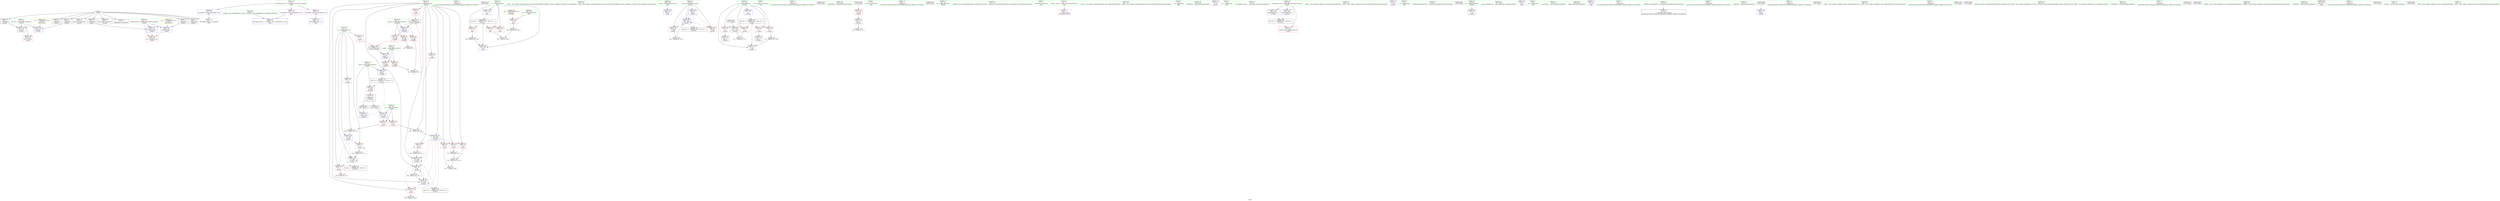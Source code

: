 digraph "SVFG" {
	label="SVFG";

	Node0x55ed48efda30 [shape=record,color=grey,label="{NodeID: 0\nNullPtr}"];
	Node0x55ed48efda30 -> Node0x55ed48f1a480[style=solid];
	Node0x55ed48efda30 -> Node0x55ed48f1a580[style=solid];
	Node0x55ed48efda30 -> Node0x55ed48f1a650[style=solid];
	Node0x55ed48efda30 -> Node0x55ed48f1a720[style=solid];
	Node0x55ed48efda30 -> Node0x55ed48f1a7f0[style=solid];
	Node0x55ed48efda30 -> Node0x55ed48f1a8c0[style=solid];
	Node0x55ed48efda30 -> Node0x55ed48f1a990[style=solid];
	Node0x55ed48efda30 -> Node0x55ed48f1aa60[style=solid];
	Node0x55ed48efda30 -> Node0x55ed48f1ab30[style=solid];
	Node0x55ed48efda30 -> Node0x55ed48f1e760[style=solid];
	Node0x55ed48f195d0 [shape=record,color=red,label="{NodeID: 97\n198\<--79\n\<--B\n_Z4calcv\n}"];
	Node0x55ed48f195d0 -> Node0x55ed48f256d0[style=solid];
	Node0x55ed48f16f60 [shape=record,color=green,label="{NodeID: 14\n142\<--1\n\<--dummyObj\nCan only get source location for instruction, argument, global var or function.}"];
	Node0x55ed48f40820 [shape=record,color=black,label="{NodeID: 277\n284 = PHI()\n}"];
	Node0x55ed48f19110 [shape=record,color=red,label="{NodeID: 111\n279\<--268\n\<--TC\nmain\n}"];
	Node0x55ed48f19110 -> Node0x55ed48f24f50[style=solid];
	Node0x55ed48f17ad0 [shape=record,color=green,label="{NodeID: 28\n77\<--78\nA\<--A_field_insensitive\n_Z4calcv\n}"];
	Node0x55ed48f17ad0 -> Node0x55ed48f1bea0[style=solid];
	Node0x55ed48f17ad0 -> Node0x55ed48f1bf70[style=solid];
	Node0x55ed48f17ad0 -> Node0x55ed48f1c040[style=solid];
	Node0x55ed48f17ad0 -> Node0x55ed48f1c110[style=solid];
	Node0x55ed48f17ad0 -> Node0x55ed48f1f080[style=solid];
	Node0x55ed48f17ad0 -> Node0x55ed48f1f490[style=solid];
	Node0x55ed48f24650 [shape=record,color=grey,label="{NodeID: 208\n294 = Binary(293, 138, )\n}"];
	Node0x55ed48f24650 -> Node0x55ed48f1fb10[style=solid];
	Node0x55ed48f1ee10 [shape=record,color=blue,label="{NodeID: 125\n85\<--132\nehselector.slot\<--\n_Z4calcv\n}"];
	Node0x55ed48f1ee10 -> Node0x55ed48f19840[style=dashed];
	Node0x55ed48f186f0 [shape=record,color=green,label="{NodeID: 42\n143\<--144\n_ZNSt7__cxx1119basic_istringstreamIcSt11char_traitsIcESaIcEEC1ERKNS_12basic_stringIcS2_S3_EESt13_Ios_Openmode\<--_ZNSt7__cxx1119basic_istringstreamIcSt11char_traitsIcESaIcEEC1ERKNS_12basic_stringIcS2_S3_EESt13_Ios_Openmode_field_insensitive\n}"];
	Node0x55ed48f1f970 [shape=record,color=blue,label="{NodeID: 139\n266\<--104\nretval\<--\nmain\n}"];
	Node0x55ed48f1a480 [shape=record,color=black,label="{NodeID: 56\n2\<--3\ndummyVal\<--dummyVal\n}"];
	Node0x55ed48f30620 [shape=record,color=black,label="{NodeID: 236\nMR_22V_2 = PHI(MR_22V_4, MR_22V_1, )\npts\{96 \}\n}"];
	Node0x55ed48f1b040 [shape=record,color=black,label="{NodeID: 70\n114\<--113\nconv2\<--\n_Z4calcv\n}"];
	Node0x55ed48f1bc30 [shape=record,color=red,label="{NodeID: 84\n58\<--54\n\<--b.addr\n_Z3gcdxx\n}"];
	Node0x55ed48f1bc30 -> Node0x55ed48f25550[style=solid];
	Node0x55ed48f0bf40 [shape=record,color=green,label="{NodeID: 1\n7\<--1\n__dso_handle\<--dummyObj\nGlob }"];
	Node0x55ed48f196a0 [shape=record,color=red,label="{NodeID: 98\n205\<--79\n\<--B\n_Z4calcv\n}"];
	Node0x55ed48f196a0 -> Node0x55ed48f1d3f0[style=solid];
	Node0x55ed48f16ff0 [shape=record,color=green,label="{NodeID: 15\n187\<--1\n\<--dummyObj\nCan only get source location for instruction, argument, global var or function.}"];
	Node0x55ed48f40920 [shape=record,color=black,label="{NodeID: 278\n286 = PHI()\n}"];
	Node0x55ed48f191e0 [shape=record,color=red,label="{NodeID: 112\n278\<--270\n\<--T\nmain\n}"];
	Node0x55ed48f191e0 -> Node0x55ed48f259d0[style=solid];
	Node0x55ed48f17ba0 [shape=record,color=green,label="{NodeID: 29\n79\<--80\nB\<--B_field_insensitive\n_Z4calcv\n}"];
	Node0x55ed48f17ba0 -> Node0x55ed48f1c1e0[style=solid];
	Node0x55ed48f17ba0 -> Node0x55ed48f1c2b0[style=solid];
	Node0x55ed48f17ba0 -> Node0x55ed48f1c380[style=solid];
	Node0x55ed48f17ba0 -> Node0x55ed48f1c450[style=solid];
	Node0x55ed48f17ba0 -> Node0x55ed48f1c520[style=solid];
	Node0x55ed48f17ba0 -> Node0x55ed48f19500[style=solid];
	Node0x55ed48f17ba0 -> Node0x55ed48f195d0[style=solid];
	Node0x55ed48f17ba0 -> Node0x55ed48f196a0[style=solid];
	Node0x55ed48f17ba0 -> Node0x55ed48f1f150[style=solid];
	Node0x55ed48f17ba0 -> Node0x55ed48f1f560[style=solid];
	Node0x55ed48f17ba0 -> Node0x55ed48f1f7d0[style=solid];
	Node0x55ed48f247d0 [shape=record,color=grey,label="{NodeID: 209\n203 = Binary(202, 200, )\n}"];
	Node0x55ed48f247d0 -> Node0x55ed48f1f700[style=solid];
	Node0x55ed48f1eee0 [shape=record,color=blue,label="{NodeID: 126\n87\<--137\ni\<--inc\n_Z4calcv\n}"];
	Node0x55ed48f1eee0 -> Node0x55ed48f2e320[style=dashed];
	Node0x55ed48f187f0 [shape=record,color=green,label="{NodeID: 43\n147\<--148\n_ZNSirsERx\<--_ZNSirsERx_field_insensitive\n}"];
	Node0x55ed48f1fa40 [shape=record,color=blue,label="{NodeID: 140\n270\<--138\nT\<--\nmain\n}"];
	Node0x55ed48f1fa40 -> Node0x55ed48f2f220[style=dashed];
	Node0x55ed48f1a580 [shape=record,color=black,label="{NodeID: 57\n129\<--3\n\<--dummyVal\n_Z4calcv\n}"];
	Node0x55ed48f1b110 [shape=record,color=black,label="{NodeID: 71\n119\<--118\nconv5\<--\n_Z4calcv\n}"];
	Node0x55ed48f1b110 -> Node0x55ed48f25250[style=solid];
	Node0x55ed48f1bd00 [shape=record,color=red,label="{NodeID: 85\n65\<--54\n\<--b.addr\n_Z3gcdxx\n|{<s0>3}}"];
	Node0x55ed48f1bd00:s0 -> Node0x55ed48f40af0[style=solid,color=red];
	Node0x55ed48f0bfd0 [shape=record,color=green,label="{NodeID: 2\n8\<--1\n_ZSt3cin\<--dummyObj\nGlob }"];
	Node0x55ed48f19770 [shape=record,color=red,label="{NodeID: 99\n226\<--83\nexn\<--exn.slot\n_Z4calcv\n}"];
	Node0x55ed48f17080 [shape=record,color=green,label="{NodeID: 16\n200\<--1\n\<--dummyObj\nCan only get source location for instruction, argument, global var or function.}"];
	Node0x55ed48f40a20 [shape=record,color=black,label="{NodeID: 279\n290 = PHI()\n}"];
	Node0x55ed48f192b0 [shape=record,color=red,label="{NodeID: 113\n285\<--270\n\<--T\nmain\n}"];
	Node0x55ed48f17c70 [shape=record,color=green,label="{NodeID: 30\n81\<--82\nin\<--in_field_insensitive\n_Z4calcv\n}"];
	Node0x55ed48f24950 [shape=record,color=grey,label="{NodeID: 210\n156 = Binary(155, 154, )\n}"];
	Node0x55ed48f24950 -> Node0x55ed48f1f080[style=solid];
	Node0x55ed48f1efb0 [shape=record,color=blue,label="{NodeID: 127\n91\<--152\nG\<--call17\n_Z4calcv\n}"];
	Node0x55ed48f1efb0 -> Node0x55ed48f19c50[style=dashed];
	Node0x55ed48f1efb0 -> Node0x55ed48f18d00[style=dashed];
	Node0x55ed48f188f0 [shape=record,color=green,label="{NodeID: 44\n171\<--172\n_ZStlsISt11char_traitsIcEERSt13basic_ostreamIcT_ES5_PKc\<--_ZStlsISt11char_traitsIcEERSt13basic_ostreamIcT_ES5_PKc_field_insensitive\n}"];
	Node0x55ed48f2ca20 [shape=record,color=black,label="{NodeID: 224\nMR_2V_3 = PHI(MR_2V_4, MR_2V_2, )\npts\{51 \}\n}"];
	Node0x55ed48f2ca20 -> Node0x55ed48f1b9c0[style=dashed];
	Node0x55ed48f1fb10 [shape=record,color=blue,label="{NodeID: 141\n270\<--294\nT\<--inc\nmain\n}"];
	Node0x55ed48f1fb10 -> Node0x55ed48f2f220[style=dashed];
	Node0x55ed48f1a650 [shape=record,color=black,label="{NodeID: 58\n130\<--3\n\<--dummyVal\n_Z4calcv\n}"];
	Node0x55ed48f1a650 -> Node0x55ed48f1ed40[style=solid];
	Node0x55ed48f1b1e0 [shape=record,color=black,label="{NodeID: 72\n124\<--123\nconv7\<--\n_Z4calcv\n}"];
	Node0x55ed48f1bdd0 [shape=record,color=red,label="{NodeID: 86\n67\<--54\n\<--b.addr\n_Z3gcdxx\n}"];
	Node0x55ed48f1bdd0 -> Node0x55ed48f24ad0[style=solid];
	Node0x55ed48f0e0c0 [shape=record,color=green,label="{NodeID: 3\n9\<--1\n_ZSt4cout\<--dummyObj\nGlob }"];
	Node0x55ed48f19840 [shape=record,color=red,label="{NodeID: 100\n227\<--85\nsel\<--ehselector.slot\n_Z4calcv\n}"];
	Node0x55ed48f17110 [shape=record,color=green,label="{NodeID: 17\n4\<--6\n_ZStL8__ioinit\<--_ZStL8__ioinit_field_insensitive\nGlob }"];
	Node0x55ed48f17110 -> Node0x55ed48f1b2b0[style=solid];
	Node0x55ed48f40af0 [shape=record,color=black,label="{NodeID: 280\n48 = PHI(65, 150, )\n0th arg _Z3gcdxx }"];
	Node0x55ed48f40af0 -> Node0x55ed48f1e860[style=solid];
	Node0x55ed48f19380 [shape=record,color=red,label="{NodeID: 114\n293\<--270\n\<--T\nmain\n}"];
	Node0x55ed48f19380 -> Node0x55ed48f24650[style=solid];
	Node0x55ed48f17d40 [shape=record,color=green,label="{NodeID: 31\n83\<--84\nexn.slot\<--exn.slot_field_insensitive\n_Z4calcv\n}"];
	Node0x55ed48f17d40 -> Node0x55ed48f19770[style=solid];
	Node0x55ed48f17d40 -> Node0x55ed48f1ed40[style=solid];
	Node0x55ed48f17d40 -> Node0x55ed48f1f2f0[style=solid];
	Node0x55ed48f24ad0 [shape=record,color=grey,label="{NodeID: 211\n68 = Binary(66, 67, )\n|{<s0>3}}"];
	Node0x55ed48f24ad0:s0 -> Node0x55ed48f40d80[style=solid,color=red];
	Node0x55ed48f1f080 [shape=record,color=blue,label="{NodeID: 128\n77\<--156\nA\<--div\n_Z4calcv\n}"];
	Node0x55ed48f1f080 -> Node0x55ed48f1c040[style=dashed];
	Node0x55ed48f1f080 -> Node0x55ed48f1c110[style=dashed];
	Node0x55ed48f1f080 -> Node0x55ed48f1f490[style=dashed];
	Node0x55ed48f1f080 -> Node0x55ed48f2f720[style=dashed];
	Node0x55ed48f189f0 [shape=record,color=green,label="{NodeID: 45\n181\<--182\n_ZNSt7__cxx1119basic_istringstreamIcSt11char_traitsIcESaIcEED1Ev\<--_ZNSt7__cxx1119basic_istringstreamIcSt11char_traitsIcESaIcEED1Ev_field_insensitive\n}"];
	Node0x55ed48f1a720 [shape=record,color=black,label="{NodeID: 59\n132\<--3\n\<--dummyVal\n_Z4calcv\n}"];
	Node0x55ed48f1a720 -> Node0x55ed48f1ee10[style=solid];
	Node0x55ed48f1b2b0 [shape=record,color=purple,label="{NodeID: 73\n29\<--4\n\<--_ZStL8__ioinit\n__cxx_global_var_init\n}"];
	Node0x55ed48f34c20 [shape=record,color=yellow,style=double,label="{NodeID: 253\n12V_1 = ENCHI(MR_12V_0)\npts\{84 \}\nFun[_Z4calcv]}"];
	Node0x55ed48f34c20 -> Node0x55ed48f1ed40[style=dashed];
	Node0x55ed48f34c20 -> Node0x55ed48f1f2f0[style=dashed];
	Node0x55ed48f1bea0 [shape=record,color=red,label="{NodeID: 87\n150\<--77\n\<--A\n_Z4calcv\n|{<s0>12}}"];
	Node0x55ed48f1bea0:s0 -> Node0x55ed48f40af0[style=solid,color=red];
	Node0x55ed48f0e150 [shape=record,color=green,label="{NodeID: 4\n10\<--1\n.str\<--dummyObj\nGlob }"];
	Node0x55ed48f19910 [shape=record,color=red,label="{NodeID: 101\n106\<--87\n\<--i\n_Z4calcv\n}"];
	Node0x55ed48f19910 -> Node0x55ed48f250d0[style=solid];
	Node0x55ed48f171a0 [shape=record,color=green,label="{NodeID: 18\n18\<--22\nllvm.global_ctors\<--llvm.global_ctors_field_insensitive\nGlob }"];
	Node0x55ed48f171a0 -> Node0x55ed48f1b6c0[style=solid];
	Node0x55ed48f171a0 -> Node0x55ed48f1b7c0[style=solid];
	Node0x55ed48f171a0 -> Node0x55ed48f1b8c0[style=solid];
	Node0x55ed48f40d80 [shape=record,color=black,label="{NodeID: 281\n49 = PHI(68, 151, )\n1st arg _Z3gcdxx }"];
	Node0x55ed48f40d80 -> Node0x55ed48f1e930[style=solid];
	Node0x55ed48f1e610 [shape=record,color=blue,label="{NodeID: 115\n308\<--19\nllvm.global_ctors_0\<--\nGlob }"];
	Node0x55ed48f17e10 [shape=record,color=green,label="{NodeID: 32\n85\<--86\nehselector.slot\<--ehselector.slot_field_insensitive\n_Z4calcv\n}"];
	Node0x55ed48f17e10 -> Node0x55ed48f19840[style=solid];
	Node0x55ed48f17e10 -> Node0x55ed48f1ee10[style=solid];
	Node0x55ed48f17e10 -> Node0x55ed48f1f3c0[style=solid];
	Node0x55ed48f24c50 [shape=record,color=grey,label="{NodeID: 212\n190 = Binary(189, 187, )\n}"];
	Node0x55ed48f24c50 -> Node0x55ed48f1f490[style=solid];
	Node0x55ed48f1f150 [shape=record,color=blue,label="{NodeID: 129\n79\<--160\nB\<--div18\n_Z4calcv\n}"];
	Node0x55ed48f1f150 -> Node0x55ed48f1c380[style=dashed];
	Node0x55ed48f1f150 -> Node0x55ed48f1c450[style=dashed];
	Node0x55ed48f1f150 -> Node0x55ed48f1c520[style=dashed];
	Node0x55ed48f1f150 -> Node0x55ed48f19500[style=dashed];
	Node0x55ed48f1f150 -> Node0x55ed48f195d0[style=dashed];
	Node0x55ed48f1f150 -> Node0x55ed48f196a0[style=dashed];
	Node0x55ed48f1f150 -> Node0x55ed48f1f560[style=dashed];
	Node0x55ed48f1f150 -> Node0x55ed48f1f7d0[style=dashed];
	Node0x55ed48f1f150 -> Node0x55ed48f2fc20[style=dashed];
	Node0x55ed48f18af0 [shape=record,color=green,label="{NodeID: 46\n211\<--212\n_ZNSolsEx\<--_ZNSolsEx_field_insensitive\n}"];
	Node0x55ed48f1a7f0 [shape=record,color=black,label="{NodeID: 60\n175\<--3\n\<--dummyVal\n_Z4calcv\n}"];
	Node0x55ed48f1b380 [shape=record,color=purple,label="{NodeID: 74\n169\<--10\n\<--.str\n_Z4calcv\n}"];
	Node0x55ed48f34d00 [shape=record,color=yellow,style=double,label="{NodeID: 254\n14V_1 = ENCHI(MR_14V_0)\npts\{86 \}\nFun[_Z4calcv]}"];
	Node0x55ed48f34d00 -> Node0x55ed48f1ee10[style=dashed];
	Node0x55ed48f34d00 -> Node0x55ed48f1f3c0[style=dashed];
	Node0x55ed48f1bf70 [shape=record,color=red,label="{NodeID: 88\n155\<--77\n\<--A\n_Z4calcv\n}"];
	Node0x55ed48f1bf70 -> Node0x55ed48f24950[style=solid];
	Node0x55ed48f0bd10 [shape=record,color=green,label="{NodeID: 5\n12\<--1\n.str.1\<--dummyObj\nGlob }"];
	Node0x55ed48f199e0 [shape=record,color=red,label="{NodeID: 102\n113\<--87\n\<--i\n_Z4calcv\n}"];
	Node0x55ed48f199e0 -> Node0x55ed48f1b040[style=solid];
	Node0x55ed48f17260 [shape=record,color=green,label="{NodeID: 19\n23\<--24\n__cxx_global_var_init\<--__cxx_global_var_init_field_insensitive\n}"];
	Node0x55ed48f417a0 [shape=record,color=black,label="{NodeID: 282\n69 = PHI(47, )\n}"];
	Node0x55ed48f417a0 -> Node0x55ed48f1ead0[style=solid];
	Node0x55ed48f1e6a0 [shape=record,color=blue,label="{NodeID: 116\n309\<--20\nllvm.global_ctors_1\<--_GLOBAL__sub_I_Alexander86_0_0.cpp\nGlob }"];
	Node0x55ed48f17ee0 [shape=record,color=green,label="{NodeID: 33\n87\<--88\ni\<--i_field_insensitive\n_Z4calcv\n}"];
	Node0x55ed48f17ee0 -> Node0x55ed48f19910[style=solid];
	Node0x55ed48f17ee0 -> Node0x55ed48f199e0[style=solid];
	Node0x55ed48f17ee0 -> Node0x55ed48f19ab0[style=solid];
	Node0x55ed48f17ee0 -> Node0x55ed48f19b80[style=solid];
	Node0x55ed48f17ee0 -> Node0x55ed48f1eba0[style=solid];
	Node0x55ed48f17ee0 -> Node0x55ed48f1eee0[style=solid];
	Node0x55ed48f24dd0 [shape=record,color=grey,label="{NodeID: 213\n193 = Binary(192, 187, )\n}"];
	Node0x55ed48f24dd0 -> Node0x55ed48f1f560[style=solid];
	Node0x55ed48f1f220 [shape=record,color=blue,label="{NodeID: 130\n93\<--138\ncleanup.dest.slot\<--\n_Z4calcv\n}"];
	Node0x55ed48f1f220 -> Node0x55ed48f30120[style=dashed];
	Node0x55ed48f18bf0 [shape=record,color=green,label="{NodeID: 47\n219\<--220\n_ZNSt7__cxx1112basic_stringIcSt11char_traitsIcESaIcEED1Ev\<--_ZNSt7__cxx1112basic_stringIcSt11char_traitsIcESaIcEED1Ev_field_insensitive\n}"];
	Node0x55ed48f1a8c0 [shape=record,color=black,label="{NodeID: 61\n176\<--3\n\<--dummyVal\n_Z4calcv\n}"];
	Node0x55ed48f1a8c0 -> Node0x55ed48f1f2f0[style=solid];
	Node0x55ed48f1b450 [shape=record,color=purple,label="{NodeID: 75\n213\<--12\n\<--.str.1\n_Z4calcv\n}"];
	Node0x55ed48f1c040 [shape=record,color=red,label="{NodeID: 89\n185\<--77\n\<--A\n_Z4calcv\n}"];
	Node0x55ed48f1c040 -> Node0x55ed48f25850[style=solid];
	Node0x55ed48f0bda0 [shape=record,color=green,label="{NodeID: 6\n14\<--1\n.str.2\<--dummyObj\nGlob }"];
	Node0x55ed48f19ab0 [shape=record,color=red,label="{NodeID: 103\n123\<--87\n\<--i\n_Z4calcv\n}"];
	Node0x55ed48f19ab0 -> Node0x55ed48f1b1e0[style=solid];
	Node0x55ed48f17360 [shape=record,color=green,label="{NodeID: 20\n27\<--28\n_ZNSt8ios_base4InitC1Ev\<--_ZNSt8ios_base4InitC1Ev_field_insensitive\n}"];
	Node0x55ed48f41910 [shape=record,color=black,label="{NodeID: 283\n100 = PHI()\n}"];
	Node0x55ed48f1e760 [shape=record,color=blue, style = dotted,label="{NodeID: 117\n310\<--3\nllvm.global_ctors_2\<--dummyVal\nGlob }"];
	Node0x55ed48f17fb0 [shape=record,color=green,label="{NodeID: 34\n89\<--90\nis\<--is_field_insensitive\n_Z4calcv\n}"];
	Node0x55ed48f17fb0 -> Node0x55ed48f1add0[style=solid];
	Node0x55ed48f24f50 [shape=record,color=grey,label="{NodeID: 214\n280 = Binary(279, 138, )\n}"];
	Node0x55ed48f24f50 -> Node0x55ed48f259d0[style=solid];
	Node0x55ed48f1f2f0 [shape=record,color=blue,label="{NodeID: 131\n83\<--176\nexn.slot\<--\n_Z4calcv\n}"];
	Node0x55ed48f1f2f0 -> Node0x55ed48f19770[style=dashed];
	Node0x55ed48f19d10 [shape=record,color=green,label="{NodeID: 48\n237\<--238\n__gxx_personality_v0\<--__gxx_personality_v0_field_insensitive\n}"];
	Node0x55ed48f1a990 [shape=record,color=black,label="{NodeID: 62\n178\<--3\n\<--dummyVal\n_Z4calcv\n}"];
	Node0x55ed48f1a990 -> Node0x55ed48f1f3c0[style=solid];
	Node0x55ed48f1b520 [shape=record,color=purple,label="{NodeID: 76\n283\<--14\n\<--.str.2\nmain\n}"];
	Node0x55ed48f1c110 [shape=record,color=red,label="{NodeID: 90\n189\<--77\n\<--A\n_Z4calcv\n}"];
	Node0x55ed48f1c110 -> Node0x55ed48f24c50[style=solid];
	Node0x55ed48f0be30 [shape=record,color=green,label="{NodeID: 7\n16\<--1\n.str.3\<--dummyObj\nGlob }"];
	Node0x55ed48f19b80 [shape=record,color=red,label="{NodeID: 104\n136\<--87\n\<--i\n_Z4calcv\n}"];
	Node0x55ed48f19b80 -> Node0x55ed48f1d270[style=solid];
	Node0x55ed48f17460 [shape=record,color=green,label="{NodeID: 21\n33\<--34\n__cxa_atexit\<--__cxa_atexit_field_insensitive\n}"];
	Node0x55ed48f419e0 [shape=record,color=black,label="{NodeID: 284\n107 = PHI()\n}"];
	Node0x55ed48f419e0 -> Node0x55ed48f1af70[style=solid];
	Node0x55ed48f1e860 [shape=record,color=blue,label="{NodeID: 118\n52\<--48\na.addr\<--a\n_Z3gcdxx\n}"];
	Node0x55ed48f1e860 -> Node0x55ed48f1ba90[style=dashed];
	Node0x55ed48f1e860 -> Node0x55ed48f1bb60[style=dashed];
	Node0x55ed48f18080 [shape=record,color=green,label="{NodeID: 35\n91\<--92\nG\<--G_field_insensitive\n_Z4calcv\n}"];
	Node0x55ed48f18080 -> Node0x55ed48f19c50[style=solid];
	Node0x55ed48f18080 -> Node0x55ed48f18d00[style=solid];
	Node0x55ed48f18080 -> Node0x55ed48f1efb0[style=solid];
	Node0x55ed48f250d0 [shape=record,color=grey,label="{NodeID: 215\n111 = cmp(106, 110, )\n}"];
	Node0x55ed48f1f3c0 [shape=record,color=blue,label="{NodeID: 132\n85\<--178\nehselector.slot\<--\n_Z4calcv\n}"];
	Node0x55ed48f1f3c0 -> Node0x55ed48f19840[style=dashed];
	Node0x55ed48f19e10 [shape=record,color=green,label="{NodeID: 49\n263\<--264\nmain\<--main_field_insensitive\n}"];
	Node0x55ed48f2e320 [shape=record,color=black,label="{NodeID: 229\nMR_16V_3 = PHI(MR_16V_4, MR_16V_2, )\npts\{88 \}\n}"];
	Node0x55ed48f2e320 -> Node0x55ed48f19910[style=dashed];
	Node0x55ed48f2e320 -> Node0x55ed48f199e0[style=dashed];
	Node0x55ed48f2e320 -> Node0x55ed48f19ab0[style=dashed];
	Node0x55ed48f2e320 -> Node0x55ed48f19b80[style=dashed];
	Node0x55ed48f2e320 -> Node0x55ed48f1eee0[style=dashed];
	Node0x55ed48f1aa60 [shape=record,color=black,label="{NodeID: 63\n228\<--3\nlpad.val\<--dummyVal\n_Z4calcv\n}"];
	Node0x55ed48f1b5f0 [shape=record,color=purple,label="{NodeID: 77\n289\<--16\n\<--.str.3\nmain\n}"];
	Node0x55ed48f1c1e0 [shape=record,color=red,label="{NodeID: 91\n151\<--79\n\<--B\n_Z4calcv\n|{<s0>12}}"];
	Node0x55ed48f1c1e0:s0 -> Node0x55ed48f40d80[style=solid,color=red];
	Node0x55ed48f0e3d0 [shape=record,color=green,label="{NodeID: 8\n19\<--1\n\<--dummyObj\nCan only get source location for instruction, argument, global var or function.}"];
	Node0x55ed48f19c50 [shape=record,color=red,label="{NodeID: 105\n154\<--91\n\<--G\n_Z4calcv\n}"];
	Node0x55ed48f19c50 -> Node0x55ed48f24950[style=solid];
	Node0x55ed48f17560 [shape=record,color=green,label="{NodeID: 22\n32\<--38\n_ZNSt8ios_base4InitD1Ev\<--_ZNSt8ios_base4InitD1Ev_field_insensitive\n}"];
	Node0x55ed48f17560 -> Node0x55ed48f1ac00[style=solid];
	Node0x55ed48f41ab0 [shape=record,color=black,label="{NodeID: 285\n115 = PHI()\n}"];
	Node0x55ed48f41ab0 -> Node0x55ed48f19040[style=solid];
	Node0x55ed48f1e930 [shape=record,color=blue,label="{NodeID: 119\n54\<--49\nb.addr\<--b\n_Z3gcdxx\n}"];
	Node0x55ed48f1e930 -> Node0x55ed48f1bc30[style=dashed];
	Node0x55ed48f1e930 -> Node0x55ed48f1bd00[style=dashed];
	Node0x55ed48f1e930 -> Node0x55ed48f1bdd0[style=dashed];
	Node0x55ed48f18150 [shape=record,color=green,label="{NodeID: 36\n93\<--94\ncleanup.dest.slot\<--cleanup.dest.slot_field_insensitive\n_Z4calcv\n}"];
	Node0x55ed48f18150 -> Node0x55ed48f18dd0[style=solid];
	Node0x55ed48f18150 -> Node0x55ed48f1f220[style=solid];
	Node0x55ed48f18150 -> Node0x55ed48f1f8a0[style=solid];
	Node0x55ed48f25250 [shape=record,color=grey,label="{NodeID: 216\n120 = cmp(119, 121, )\n}"];
	Node0x55ed48f1f490 [shape=record,color=blue,label="{NodeID: 133\n77\<--190\nA\<--div25\n_Z4calcv\n}"];
	Node0x55ed48f1f490 -> Node0x55ed48f1c040[style=dashed];
	Node0x55ed48f1f490 -> Node0x55ed48f1c110[style=dashed];
	Node0x55ed48f1f490 -> Node0x55ed48f1f490[style=dashed];
	Node0x55ed48f1f490 -> Node0x55ed48f2f720[style=dashed];
	Node0x55ed48f19f10 [shape=record,color=green,label="{NodeID: 50\n266\<--267\nretval\<--retval_field_insensitive\nmain\n}"];
	Node0x55ed48f19f10 -> Node0x55ed48f1f970[style=solid];
	Node0x55ed48f1ab30 [shape=record,color=black,label="{NodeID: 64\n229\<--3\nlpad.val38\<--dummyVal\n_Z4calcv\n}"];
	Node0x55ed48f1b6c0 [shape=record,color=purple,label="{NodeID: 78\n308\<--18\nllvm.global_ctors_0\<--llvm.global_ctors\nGlob }"];
	Node0x55ed48f1b6c0 -> Node0x55ed48f1e610[style=solid];
	Node0x55ed48f1c2b0 [shape=record,color=red,label="{NodeID: 92\n159\<--79\n\<--B\n_Z4calcv\n}"];
	Node0x55ed48f1c2b0 -> Node0x55ed48f24250[style=solid];
	Node0x55ed48f0e460 [shape=record,color=green,label="{NodeID: 9\n60\<--1\n\<--dummyObj\nCan only get source location for instruction, argument, global var or function.}"];
	Node0x55ed48f18d00 [shape=record,color=red,label="{NodeID: 106\n158\<--91\n\<--G\n_Z4calcv\n}"];
	Node0x55ed48f18d00 -> Node0x55ed48f24250[style=solid];
	Node0x55ed48f17660 [shape=record,color=green,label="{NodeID: 23\n45\<--46\n_Z3gcdxx\<--_Z3gcdxx_field_insensitive\n}"];
	Node0x55ed48f41b80 [shape=record,color=black,label="{NodeID: 286\n125 = PHI()\n}"];
	Node0x55ed48f41b80 -> Node0x55ed48f1ec70[style=solid];
	Node0x55ed48f1d270 [shape=record,color=grey,label="{NodeID: 203\n137 = Binary(136, 138, )\n}"];
	Node0x55ed48f1d270 -> Node0x55ed48f1eee0[style=solid];
	Node0x55ed48f1ea00 [shape=record,color=blue,label="{NodeID: 120\n50\<--62\nretval\<--\n_Z3gcdxx\n}"];
	Node0x55ed48f1ea00 -> Node0x55ed48f2ca20[style=dashed];
	Node0x55ed48f18220 [shape=record,color=green,label="{NodeID: 37\n95\<--96\nnum\<--num_field_insensitive\n_Z4calcv\n}"];
	Node0x55ed48f18220 -> Node0x55ed48f18ea0[style=solid];
	Node0x55ed48f18220 -> Node0x55ed48f18f70[style=solid];
	Node0x55ed48f18220 -> Node0x55ed48f1f630[style=solid];
	Node0x55ed48f18220 -> Node0x55ed48f1f700[style=solid];
	Node0x55ed48f253d0 [shape=record,color=grey,label="{NodeID: 217\n167 = cmp(165, 166, )\n}"];
	Node0x55ed48f1f560 [shape=record,color=blue,label="{NodeID: 134\n79\<--193\nB\<--div26\n_Z4calcv\n}"];
	Node0x55ed48f1f560 -> Node0x55ed48f19500[style=dashed];
	Node0x55ed48f1f560 -> Node0x55ed48f195d0[style=dashed];
	Node0x55ed48f1f560 -> Node0x55ed48f196a0[style=dashed];
	Node0x55ed48f1f560 -> Node0x55ed48f1f560[style=dashed];
	Node0x55ed48f1f560 -> Node0x55ed48f1f7d0[style=dashed];
	Node0x55ed48f1f560 -> Node0x55ed48f2fc20[style=dashed];
	Node0x55ed48f19fe0 [shape=record,color=green,label="{NodeID: 51\n268\<--269\nTC\<--TC_field_insensitive\nmain\n}"];
	Node0x55ed48f19fe0 -> Node0x55ed48f19110[style=solid];
	Node0x55ed48f1ac00 [shape=record,color=black,label="{NodeID: 65\n31\<--32\n\<--_ZNSt8ios_base4InitD1Ev\nCan only get source location for instruction, argument, global var or function.}"];
	Node0x55ed48f1b7c0 [shape=record,color=purple,label="{NodeID: 79\n309\<--18\nllvm.global_ctors_1\<--llvm.global_ctors\nGlob }"];
	Node0x55ed48f1b7c0 -> Node0x55ed48f1e6a0[style=solid];
	Node0x55ed48f1c380 [shape=record,color=red,label="{NodeID: 93\n162\<--79\n\<--B\n_Z4calcv\n}"];
	Node0x55ed48f1c380 -> Node0x55ed48f24350[style=solid];
	Node0x55ed48f0e4f0 [shape=record,color=green,label="{NodeID: 10\n104\<--1\n\<--dummyObj\nCan only get source location for instruction, argument, global var or function.}"];
	Node0x55ed48f3ff10 [shape=record,color=black,label="{NodeID: 273\n152 = PHI(47, )\n}"];
	Node0x55ed48f3ff10 -> Node0x55ed48f1efb0[style=solid];
	Node0x55ed48f18dd0 [shape=record,color=red,label="{NodeID: 107\n221\<--93\ncleanup.dest\<--cleanup.dest.slot\n_Z4calcv\n}"];
	Node0x55ed48f17760 [shape=record,color=green,label="{NodeID: 24\n50\<--51\nretval\<--retval_field_insensitive\n_Z3gcdxx\n}"];
	Node0x55ed48f17760 -> Node0x55ed48f1b9c0[style=solid];
	Node0x55ed48f17760 -> Node0x55ed48f1ea00[style=solid];
	Node0x55ed48f17760 -> Node0x55ed48f1ead0[style=solid];
	Node0x55ed48f41c80 [shape=record,color=black,label="{NodeID: 287\n30 = PHI()\n}"];
	Node0x55ed48f1d3f0 [shape=record,color=grey,label="{NodeID: 204\n206 = Binary(205, 187, )\n}"];
	Node0x55ed48f1d3f0 -> Node0x55ed48f1f7d0[style=solid];
	Node0x55ed48f1ead0 [shape=record,color=blue,label="{NodeID: 121\n50\<--69\nretval\<--call\n_Z3gcdxx\n}"];
	Node0x55ed48f1ead0 -> Node0x55ed48f2ca20[style=dashed];
	Node0x55ed48f182f0 [shape=record,color=green,label="{NodeID: 38\n98\<--99\n_ZNSt7__cxx1112basic_stringIcSt11char_traitsIcESaIcEEC1Ev\<--_ZNSt7__cxx1112basic_stringIcSt11char_traitsIcESaIcEEC1Ev_field_insensitive\n}"];
	Node0x55ed48f25550 [shape=record,color=grey,label="{NodeID: 218\n59 = cmp(58, 60, )\n}"];
	Node0x55ed48f1f630 [shape=record,color=blue,label="{NodeID: 135\n95\<--60\nnum\<--\n_Z4calcv\n}"];
	Node0x55ed48f1f630 -> Node0x55ed48f18ea0[style=dashed];
	Node0x55ed48f1f630 -> Node0x55ed48f18f70[style=dashed];
	Node0x55ed48f1f630 -> Node0x55ed48f1f700[style=dashed];
	Node0x55ed48f1f630 -> Node0x55ed48f30620[style=dashed];
	Node0x55ed48f1a0b0 [shape=record,color=green,label="{NodeID: 52\n270\<--271\nT\<--T_field_insensitive\nmain\n}"];
	Node0x55ed48f1a0b0 -> Node0x55ed48f191e0[style=solid];
	Node0x55ed48f1a0b0 -> Node0x55ed48f192b0[style=solid];
	Node0x55ed48f1a0b0 -> Node0x55ed48f19380[style=solid];
	Node0x55ed48f1a0b0 -> Node0x55ed48f1fa40[style=solid];
	Node0x55ed48f1a0b0 -> Node0x55ed48f1fb10[style=solid];
	Node0x55ed48f2f220 [shape=record,color=black,label="{NodeID: 232\nMR_28V_3 = PHI(MR_28V_4, MR_28V_2, )\npts\{271 \}\n}"];
	Node0x55ed48f2f220 -> Node0x55ed48f191e0[style=dashed];
	Node0x55ed48f2f220 -> Node0x55ed48f192b0[style=dashed];
	Node0x55ed48f2f220 -> Node0x55ed48f19380[style=dashed];
	Node0x55ed48f2f220 -> Node0x55ed48f1fb10[style=dashed];
	Node0x55ed48f1ad00 [shape=record,color=black,label="{NodeID: 66\n47\<--72\n_Z3gcdxx_ret\<--\n_Z3gcdxx\n|{<s0>3|<s1>12}}"];
	Node0x55ed48f1ad00:s0 -> Node0x55ed48f417a0[style=solid,color=blue];
	Node0x55ed48f1ad00:s1 -> Node0x55ed48f3ff10[style=solid,color=blue];
	Node0x55ed48f1b8c0 [shape=record,color=purple,label="{NodeID: 80\n310\<--18\nllvm.global_ctors_2\<--llvm.global_ctors\nGlob }"];
	Node0x55ed48f1b8c0 -> Node0x55ed48f1e760[style=solid];
	Node0x55ed48f1c450 [shape=record,color=red,label="{NodeID: 94\n163\<--79\n\<--B\n_Z4calcv\n}"];
	Node0x55ed48f1c450 -> Node0x55ed48f244d0[style=solid];
	Node0x55ed48f0e580 [shape=record,color=green,label="{NodeID: 11\n121\<--1\n\<--dummyObj\nCan only get source location for instruction, argument, global var or function.}"];
	Node0x55ed48f405b0 [shape=record,color=black,label="{NodeID: 274\n210 = PHI()\n}"];
	Node0x55ed48f18ea0 [shape=record,color=red,label="{NodeID: 108\n202\<--95\n\<--num\n_Z4calcv\n}"];
	Node0x55ed48f18ea0 -> Node0x55ed48f247d0[style=solid];
	Node0x55ed48f17830 [shape=record,color=green,label="{NodeID: 25\n52\<--53\na.addr\<--a.addr_field_insensitive\n_Z3gcdxx\n}"];
	Node0x55ed48f17830 -> Node0x55ed48f1ba90[style=solid];
	Node0x55ed48f17830 -> Node0x55ed48f1bb60[style=solid];
	Node0x55ed48f17830 -> Node0x55ed48f1e860[style=solid];
	Node0x55ed48f41d50 [shape=record,color=black,label="{NodeID: 288\n170 = PHI()\n}"];
	Node0x55ed48f24250 [shape=record,color=grey,label="{NodeID: 205\n160 = Binary(159, 158, )\n}"];
	Node0x55ed48f24250 -> Node0x55ed48f1f150[style=solid];
	Node0x55ed48f1eba0 [shape=record,color=blue,label="{NodeID: 122\n87\<--104\ni\<--\n_Z4calcv\n}"];
	Node0x55ed48f1eba0 -> Node0x55ed48f2e320[style=dashed];
	Node0x55ed48f183f0 [shape=record,color=green,label="{NodeID: 39\n101\<--102\n_ZStrsIcSt11char_traitsIcESaIcEERSt13basic_istreamIT_T0_ES7_RNSt7__cxx1112basic_stringIS4_S5_T1_EE\<--_ZStrsIcSt11char_traitsIcESaIcEERSt13basic_istreamIT_T0_ES7_RNSt7__cxx1112basic_stringIS4_S5_T1_EE_field_insensitive\n}"];
	Node0x55ed48f256d0 [shape=record,color=grey,label="{NodeID: 219\n199 = cmp(198, 200, )\n}"];
	Node0x55ed48f1f700 [shape=record,color=blue,label="{NodeID: 136\n95\<--203\nnum\<--inc30\n_Z4calcv\n}"];
	Node0x55ed48f1f700 -> Node0x55ed48f18ea0[style=dashed];
	Node0x55ed48f1f700 -> Node0x55ed48f18f70[style=dashed];
	Node0x55ed48f1f700 -> Node0x55ed48f1f700[style=dashed];
	Node0x55ed48f1f700 -> Node0x55ed48f30620[style=dashed];
	Node0x55ed48f1a180 [shape=record,color=green,label="{NodeID: 53\n274\<--275\n_ZNSirsERi\<--_ZNSirsERi_field_insensitive\n}"];
	Node0x55ed48f2f720 [shape=record,color=black,label="{NodeID: 233\nMR_8V_3 = PHI(MR_8V_4, MR_8V_2, )\npts\{78 \}\n}"];
	Node0x55ed48f1add0 [shape=record,color=black,label="{NodeID: 67\n145\<--89\n\<--is\n_Z4calcv\n}"];
	Node0x55ed48f1b9c0 [shape=record,color=red,label="{NodeID: 81\n72\<--50\n\<--retval\n_Z3gcdxx\n}"];
	Node0x55ed48f1b9c0 -> Node0x55ed48f1ad00[style=solid];
	Node0x55ed48f1c520 [shape=record,color=red,label="{NodeID: 95\n166\<--79\n\<--B\n_Z4calcv\n}"];
	Node0x55ed48f1c520 -> Node0x55ed48f253d0[style=solid];
	Node0x55ed48f16e40 [shape=record,color=green,label="{NodeID: 12\n127\<--1\n\<--dummyObj\nCan only get source location for instruction, argument, global var or function.}"];
	Node0x55ed48f40680 [shape=record,color=black,label="{NodeID: 275\n214 = PHI()\n}"];
	Node0x55ed48f18f70 [shape=record,color=red,label="{NodeID: 109\n209\<--95\n\<--num\n_Z4calcv\n}"];
	Node0x55ed48f17900 [shape=record,color=green,label="{NodeID: 26\n54\<--55\nb.addr\<--b.addr_field_insensitive\n_Z3gcdxx\n}"];
	Node0x55ed48f17900 -> Node0x55ed48f1bc30[style=solid];
	Node0x55ed48f17900 -> Node0x55ed48f1bd00[style=solid];
	Node0x55ed48f17900 -> Node0x55ed48f1bdd0[style=solid];
	Node0x55ed48f17900 -> Node0x55ed48f1e930[style=solid];
	Node0x55ed48f41e20 [shape=record,color=black,label="{NodeID: 289\n146 = PHI()\n}"];
	Node0x55ed48f24350 [shape=record,color=grey,label="{NodeID: 206\n165 = Binary(162, 164, )\n}"];
	Node0x55ed48f24350 -> Node0x55ed48f253d0[style=solid];
	Node0x55ed48f1ec70 [shape=record,color=blue,label="{NodeID: 123\n125\<--127\ncall9\<--\n_Z4calcv\n}"];
	Node0x55ed48f184f0 [shape=record,color=green,label="{NodeID: 40\n108\<--109\n_ZNKSt7__cxx1112basic_stringIcSt11char_traitsIcESaIcEE4sizeEv\<--_ZNKSt7__cxx1112basic_stringIcSt11char_traitsIcESaIcEE4sizeEv_field_insensitive\n}"];
	Node0x55ed48f25850 [shape=record,color=grey,label="{NodeID: 220\n186 = cmp(185, 187, )\n}"];
	Node0x55ed48f1f7d0 [shape=record,color=blue,label="{NodeID: 137\n79\<--206\nB\<--div31\n_Z4calcv\n}"];
	Node0x55ed48f1f7d0 -> Node0x55ed48f195d0[style=dashed];
	Node0x55ed48f1f7d0 -> Node0x55ed48f196a0[style=dashed];
	Node0x55ed48f1f7d0 -> Node0x55ed48f1f7d0[style=dashed];
	Node0x55ed48f1f7d0 -> Node0x55ed48f2fc20[style=dashed];
	Node0x55ed48f1a280 [shape=record,color=green,label="{NodeID: 54\n287\<--288\n_ZNSolsEi\<--_ZNSolsEi_field_insensitive\n}"];
	Node0x55ed48f2fc20 [shape=record,color=black,label="{NodeID: 234\nMR_10V_3 = PHI(MR_10V_6, MR_10V_2, )\npts\{80 \}\n}"];
	Node0x55ed48f1aea0 [shape=record,color=black,label="{NodeID: 68\n265\<--104\nmain_ret\<--\nmain\n}"];
	Node0x55ed48f1ba90 [shape=record,color=red,label="{NodeID: 82\n62\<--52\n\<--a.addr\n_Z3gcdxx\n}"];
	Node0x55ed48f1ba90 -> Node0x55ed48f1ea00[style=solid];
	Node0x55ed48f19500 [shape=record,color=red,label="{NodeID: 96\n192\<--79\n\<--B\n_Z4calcv\n}"];
	Node0x55ed48f19500 -> Node0x55ed48f24dd0[style=solid];
	Node0x55ed48f16ed0 [shape=record,color=green,label="{NodeID: 13\n138\<--1\n\<--dummyObj\nCan only get source location for instruction, argument, global var or function.}"];
	Node0x55ed48f40750 [shape=record,color=black,label="{NodeID: 276\n273 = PHI()\n}"];
	Node0x55ed48f19040 [shape=record,color=red,label="{NodeID: 110\n118\<--115\n\<--call4\n_Z4calcv\n}"];
	Node0x55ed48f19040 -> Node0x55ed48f1b110[style=solid];
	Node0x55ed48f179d0 [shape=record,color=green,label="{NodeID: 27\n74\<--75\n_Z4calcv\<--_Z4calcv_field_insensitive\n}"];
	Node0x55ed48f41f80 [shape=record,color=black,label="{NodeID: 290\n149 = PHI()\n}"];
	Node0x55ed48f244d0 [shape=record,color=grey,label="{NodeID: 207\n164 = Binary(60, 163, )\n}"];
	Node0x55ed48f244d0 -> Node0x55ed48f24350[style=solid];
	Node0x55ed48f1ed40 [shape=record,color=blue,label="{NodeID: 124\n83\<--130\nexn.slot\<--\n_Z4calcv\n}"];
	Node0x55ed48f1ed40 -> Node0x55ed48f19770[style=dashed];
	Node0x55ed48f185f0 [shape=record,color=green,label="{NodeID: 41\n116\<--117\n_ZNSt7__cxx1112basic_stringIcSt11char_traitsIcESaIcEEixEm\<--_ZNSt7__cxx1112basic_stringIcSt11char_traitsIcESaIcEEixEm_field_insensitive\n}"];
	Node0x55ed48f259d0 [shape=record,color=grey,label="{NodeID: 221\n281 = cmp(278, 280, )\n}"];
	Node0x55ed48f1f8a0 [shape=record,color=blue,label="{NodeID: 138\n93\<--104\ncleanup.dest.slot\<--\n_Z4calcv\n}"];
	Node0x55ed48f1f8a0 -> Node0x55ed48f30120[style=dashed];
	Node0x55ed48f1a380 [shape=record,color=green,label="{NodeID: 55\n20\<--304\n_GLOBAL__sub_I_Alexander86_0_0.cpp\<--_GLOBAL__sub_I_Alexander86_0_0.cpp_field_insensitive\n}"];
	Node0x55ed48f1a380 -> Node0x55ed48f1e6a0[style=solid];
	Node0x55ed48f30120 [shape=record,color=black,label="{NodeID: 235\nMR_20V_3 = PHI(MR_20V_4, MR_20V_2, )\npts\{94 \}\n}"];
	Node0x55ed48f30120 -> Node0x55ed48f18dd0[style=dashed];
	Node0x55ed48f1af70 [shape=record,color=black,label="{NodeID: 69\n110\<--107\nconv\<--call1\n_Z4calcv\n}"];
	Node0x55ed48f1af70 -> Node0x55ed48f250d0[style=solid];
	Node0x55ed48f34870 [shape=record,color=yellow,style=double,label="{NodeID: 249\n26V_1 = ENCHI(MR_26V_0)\npts\{269 \}\nFun[main]}"];
	Node0x55ed48f34870 -> Node0x55ed48f19110[style=dashed];
	Node0x55ed48f1bb60 [shape=record,color=red,label="{NodeID: 83\n66\<--52\n\<--a.addr\n_Z3gcdxx\n}"];
	Node0x55ed48f1bb60 -> Node0x55ed48f24ad0[style=solid];
}
